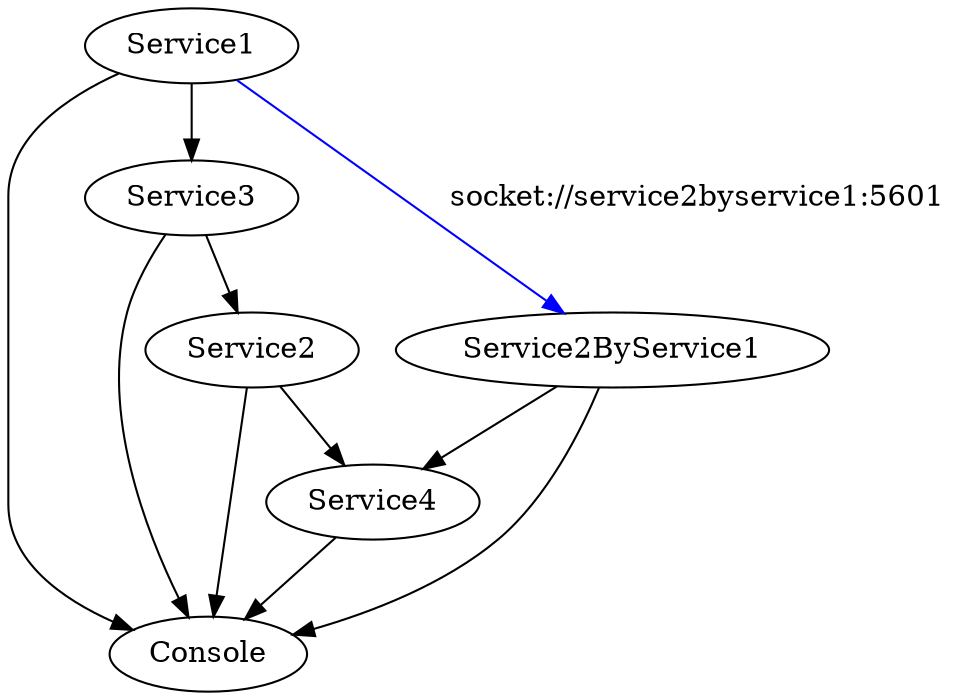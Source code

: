digraph G {
	Service1 -> Console; 
	Service1 -> Service3; 
	Service2 -> Console; 
	Service2 -> Service4; 
	Service3 -> Console; 
	Service3 -> Service2; 
	Service4 -> Console; 
	Service2ByService1 -> Console; 
	Service2ByService1 -> Service4; 
	Service1 -> Service2ByService1[ label= "socket://service2byservice1:5601" color="blue"];
}
